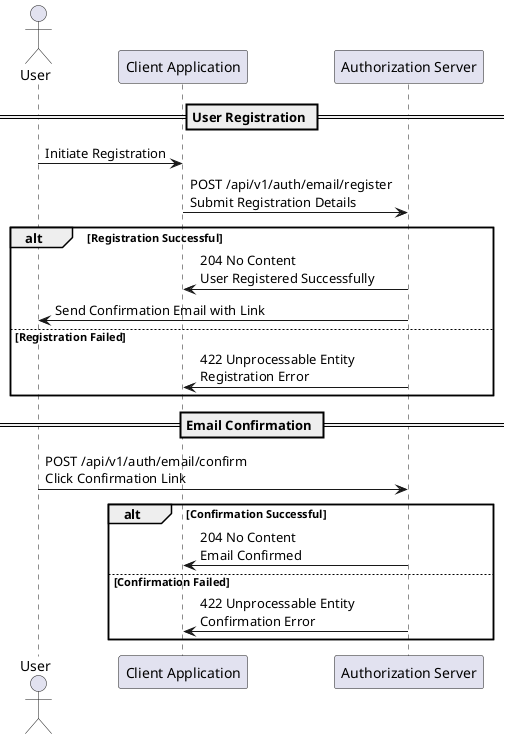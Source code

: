 @startuml UserRegistrationSequenceDiagram
actor User
participant "Client Application" as Client
participant "Authorization Server" as AuthServer

== User Registration ==
User -> Client: Initiate Registration
Client -> AuthServer: POST /api/v1/auth/email/register\nSubmit Registration Details
alt Registration Successful
    AuthServer -> Client: 204 No Content\nUser Registered Successfully
    AuthServer -> User: Send Confirmation Email with Link
else Registration Failed
    AuthServer -> Client: 422 Unprocessable Entity\nRegistration Error
end

== Email Confirmation ==
User -> AuthServer: POST /api/v1/auth/email/confirm\nClick Confirmation Link
alt Confirmation Successful
    AuthServer -> Client: 204 No Content\nEmail Confirmed
else Confirmation Failed
    AuthServer -> Client: 422 Unprocessable Entity\nConfirmation Error
end
@enduml

